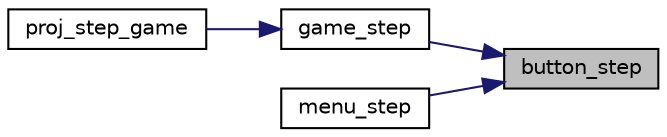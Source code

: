 digraph "button_step"
{
 // LATEX_PDF_SIZE
  edge [fontname="Helvetica",fontsize="10",labelfontname="Helvetica",labelfontsize="10"];
  node [fontname="Helvetica",fontsize="10",shape=record];
  rankdir="RL";
  Node1 [label="button_step",height=0.2,width=0.4,color="black", fillcolor="grey75", style="filled", fontcolor="black",tooltip="Call this function once per iteration. It calls button_draw and button_handle_event."];
  Node1 -> Node2 [dir="back",color="midnightblue",fontsize="10",style="solid",fontname="Helvetica"];
  Node2 [label="game_step",height=0.2,width=0.4,color="black", fillcolor="white", style="filled",URL="$group__state.html#gadcf9f503ff3bab6327591bce6f82edc9",tooltip="Draw the game and handle the latest event. This function calls game_draw and game_handle_event."];
  Node2 -> Node3 [dir="back",color="midnightblue",fontsize="10",style="solid",fontname="Helvetica"];
  Node3 [label="proj_step_game",height=0.2,width=0.4,color="black", fillcolor="white", style="filled",URL="$group__proj.html#ga32291401113bb3fa9c0a58437a013371",tooltip="Step function when the state is GAME. This function is needed to use on the step function pointer...."];
  Node1 -> Node4 [dir="back",color="midnightblue",fontsize="10",style="solid",fontname="Helvetica"];
  Node4 [label="menu_step",height=0.2,width=0.4,color="black", fillcolor="white", style="filled",URL="$group__state.html#ga1553739d257efdaeabc3d59f141ffbd9",tooltip="Handles events and draws the menu."];
}
